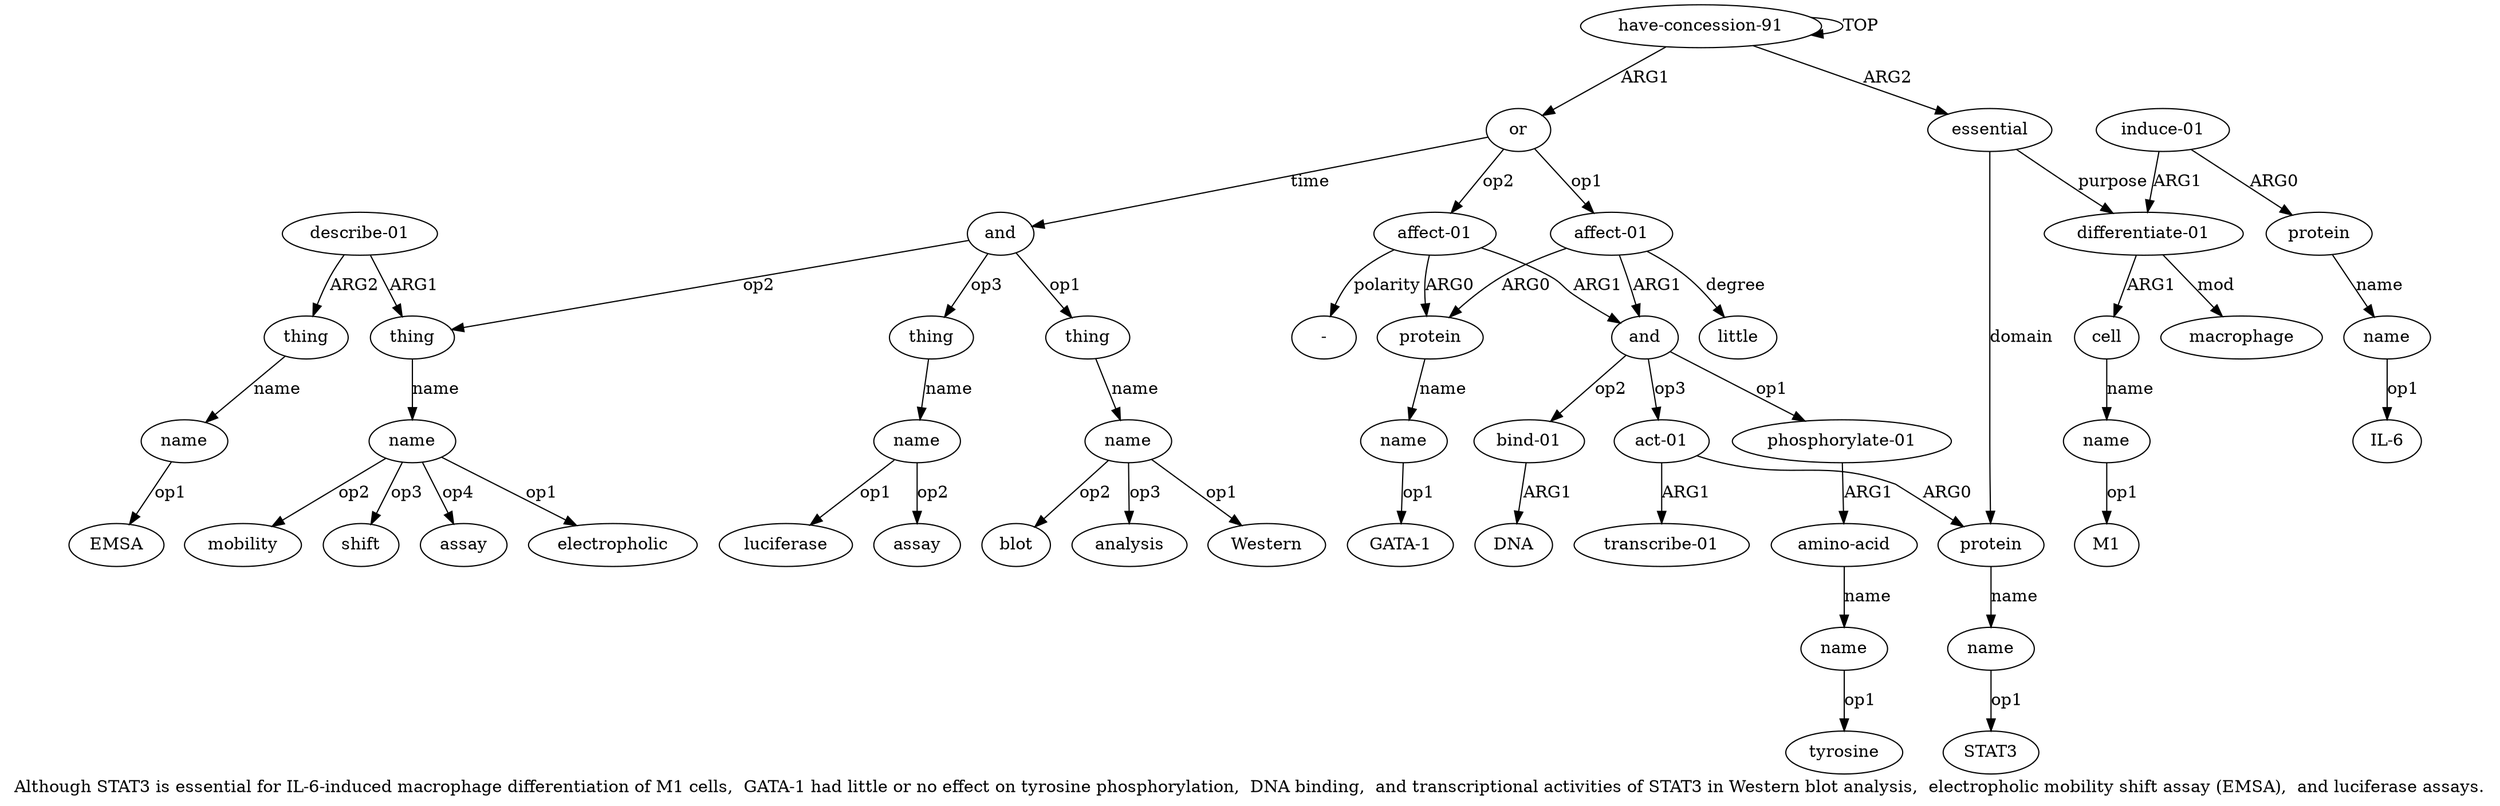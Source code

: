 digraph  {
	graph [label="Although STAT3 is essential for IL-6-induced macrophage differentiation of M1 cells,  GATA-1 had little or no effect on tyrosine \
phosphorylation,  DNA binding,  and transcriptional activities of STAT3 in Western blot analysis,  electropholic mobility shift \
assay (EMSA),  and luciferase assays."];
	node [label="\N"];
	a20	 [color=black,
		gold_ind=20,
		gold_label=thing,
		label=thing,
		test_ind=20,
		test_label=thing];
	a21	 [color=black,
		gold_ind=21,
		gold_label=name,
		label=name,
		test_ind=21,
		test_label=name];
	a20 -> a21 [key=0,
	color=black,
	gold_label=name,
	label=name,
	test_label=name];
"a21 mobility" [color=black,
	gold_ind=-1,
	gold_label=mobility,
	label=mobility,
	test_ind=-1,
	test_label=mobility];
a21 -> "a21 mobility" [key=0,
color=black,
gold_label=op2,
label=op2,
test_label=op2];
"a21 shift" [color=black,
gold_ind=-1,
gold_label=shift,
label=shift,
test_ind=-1,
test_label=shift];
a21 -> "a21 shift" [key=0,
color=black,
gold_label=op3,
label=op3,
test_label=op3];
"a21 assay" [color=black,
gold_ind=-1,
gold_label=assay,
label=assay,
test_ind=-1,
test_label=assay];
a21 -> "a21 assay" [key=0,
color=black,
gold_label=op4,
label=op4,
test_label=op4];
"a21 electropholic" [color=black,
gold_ind=-1,
gold_label=electropholic,
label=electropholic,
test_ind=-1,
test_label=electropholic];
a21 -> "a21 electropholic" [key=0,
color=black,
gold_label=op1,
label=op1,
test_label=op1];
a22 [color=black,
gold_ind=22,
gold_label="describe-01",
label="describe-01",
test_ind=22,
test_label="describe-01"];
a22 -> a20 [key=0,
color=black,
gold_label=ARG1,
label=ARG1,
test_label=ARG1];
a23 [color=black,
gold_ind=23,
gold_label=thing,
label=thing,
test_ind=23,
test_label=thing];
a22 -> a23 [key=0,
color=black,
gold_label=ARG2,
label=ARG2,
test_label=ARG2];
a24 [color=black,
gold_ind=24,
gold_label=name,
label=name,
test_ind=24,
test_label=name];
a23 -> a24 [key=0,
color=black,
gold_label=name,
label=name,
test_label=name];
"a24 EMSA" [color=black,
gold_ind=-1,
gold_label=EMSA,
label=EMSA,
test_ind=-1,
test_label=EMSA];
a24 -> "a24 EMSA" [key=0,
color=black,
gold_label=op1,
label=op1,
test_label=op1];
a25 [color=black,
gold_ind=25,
gold_label=thing,
label=thing,
test_ind=25,
test_label=thing];
a26 [color=black,
gold_ind=26,
gold_label=name,
label=name,
test_ind=26,
test_label=name];
a25 -> a26 [key=0,
color=black,
gold_label=name,
label=name,
test_label=name];
"a26 luciferase" [color=black,
gold_ind=-1,
gold_label=luciferase,
label=luciferase,
test_ind=-1,
test_label=luciferase];
a26 -> "a26 luciferase" [key=0,
color=black,
gold_label=op1,
label=op1,
test_label=op1];
"a26 assay" [color=black,
gold_ind=-1,
gold_label=assay,
label=assay,
test_ind=-1,
test_label=assay];
a26 -> "a26 assay" [key=0,
color=black,
gold_label=op2,
label=op2,
test_label=op2];
a27 [color=black,
gold_ind=27,
gold_label=essential,
label=essential,
test_ind=27,
test_label=essential];
a28 [color=black,
gold_ind=28,
gold_label="differentiate-01",
label="differentiate-01",
test_ind=28,
test_label="differentiate-01"];
a27 -> a28 [key=0,
color=black,
gold_label=purpose,
label=purpose,
test_label=purpose];
a12 [color=black,
gold_ind=12,
gold_label=protein,
label=protein,
test_ind=12,
test_label=protein];
a27 -> a12 [key=0,
color=black,
gold_label=domain,
label=domain,
test_label=domain];
a29 [color=black,
gold_ind=29,
gold_label=cell,
label=cell,
test_ind=29,
test_label=cell];
a28 -> a29 [key=0,
color=black,
gold_label=ARG1,
label=ARG1,
test_label=ARG1];
a34 [color=black,
gold_ind=34,
gold_label=macrophage,
label=macrophage,
test_ind=34,
test_label=macrophage];
a28 -> a34 [key=0,
color=black,
gold_label=mod,
label=mod,
test_label=mod];
a30 [color=black,
gold_ind=30,
gold_label=name,
label=name,
test_ind=30,
test_label=name];
a29 -> a30 [key=0,
color=black,
gold_label=name,
label=name,
test_label=name];
"a33 IL-6" [color=black,
gold_ind=-1,
gold_label="IL-6",
label="IL-6",
test_ind=-1,
test_label="IL-6"];
a31 [color=black,
gold_ind=31,
gold_label="induce-01",
label="induce-01",
test_ind=31,
test_label="induce-01"];
a31 -> a28 [key=0,
color=black,
gold_label=ARG1,
label=ARG1,
test_label=ARG1];
a32 [color=black,
gold_ind=32,
gold_label=protein,
label=protein,
test_ind=32,
test_label=protein];
a31 -> a32 [key=0,
color=black,
gold_label=ARG0,
label=ARG0,
test_label=ARG0];
"a30 M1" [color=black,
gold_ind=-1,
gold_label=M1,
label=M1,
test_ind=-1,
test_label=M1];
a30 -> "a30 M1" [key=0,
color=black,
gold_label=op1,
label=op1,
test_label=op1];
"a13 STAT3" [color=black,
gold_ind=-1,
gold_label=STAT3,
label=STAT3,
test_ind=-1,
test_label=STAT3];
a33 [color=black,
gold_ind=33,
gold_label=name,
label=name,
test_ind=33,
test_label=name];
a33 -> "a33 IL-6" [key=0,
color=black,
gold_label=op1,
label=op1,
test_label=op1];
"a19 blot" [color=black,
gold_ind=-1,
gold_label=blot,
label=blot,
test_ind=-1,
test_label=blot];
"a19 analysis" [color=black,
gold_ind=-1,
gold_label=analysis,
label=analysis,
test_ind=-1,
test_label=analysis];
"a16 -" [color=black,
gold_ind=-1,
gold_label="-",
label="-",
test_ind=-1,
test_label="-"];
"a4 GATA-1" [color=black,
gold_ind=-1,
gold_label="GATA-1",
label="GATA-1",
test_ind=-1,
test_label="GATA-1"];
"a8 tyrosine" [color=black,
gold_ind=-1,
gold_label=tyrosine,
label=tyrosine,
test_ind=-1,
test_label=tyrosine];
a32 -> a33 [key=0,
color=black,
gold_label=name,
label=name,
test_label=name];
a15 [color=black,
gold_ind=15,
gold_label=little,
label=little,
test_ind=15,
test_label=little];
a14 [color=black,
gold_ind=14,
gold_label="transcribe-01",
label="transcribe-01",
test_ind=14,
test_label="transcribe-01"];
a17 [color=black,
gold_ind=17,
gold_label=and,
label=and,
test_ind=17,
test_label=and];
a17 -> a20 [key=0,
color=black,
gold_label=op2,
label=op2,
test_label=op2];
a17 -> a25 [key=0,
color=black,
gold_label=op3,
label=op3,
test_label=op3];
a18 [color=black,
gold_ind=18,
gold_label=thing,
label=thing,
test_ind=18,
test_label=thing];
a17 -> a18 [key=0,
color=black,
gold_label=op1,
label=op1,
test_label=op1];
a16 [color=black,
gold_ind=16,
gold_label="affect-01",
label="affect-01",
test_ind=16,
test_label="affect-01"];
a16 -> "a16 -" [key=0,
color=black,
gold_label=polarity,
label=polarity,
test_label=polarity];
a3 [color=black,
gold_ind=3,
gold_label=protein,
label=protein,
test_ind=3,
test_label=protein];
a16 -> a3 [key=0,
color=black,
gold_label=ARG0,
label=ARG0,
test_label=ARG0];
a5 [color=black,
gold_ind=5,
gold_label=and,
label=and,
test_ind=5,
test_label=and];
a16 -> a5 [key=0,
color=black,
gold_label=ARG1,
label=ARG1,
test_label=ARG1];
a11 [color=black,
gold_ind=11,
gold_label="act-01",
label="act-01",
test_ind=11,
test_label="act-01"];
a11 -> a14 [key=0,
color=black,
gold_label=ARG1,
label=ARG1,
test_label=ARG1];
a11 -> a12 [key=0,
color=black,
gold_label=ARG0,
label=ARG0,
test_label=ARG0];
a10 [color=black,
gold_ind=10,
gold_label=DNA,
label=DNA,
test_ind=10,
test_label=DNA];
a13 [color=black,
gold_ind=13,
gold_label=name,
label=name,
test_ind=13,
test_label=name];
a13 -> "a13 STAT3" [key=0,
color=black,
gold_label=op1,
label=op1,
test_label=op1];
a12 -> a13 [key=0,
color=black,
gold_label=name,
label=name,
test_label=name];
a19 [color=black,
gold_ind=19,
gold_label=name,
label=name,
test_ind=19,
test_label=name];
a19 -> "a19 blot" [key=0,
color=black,
gold_label=op2,
label=op2,
test_label=op2];
a19 -> "a19 analysis" [key=0,
color=black,
gold_label=op3,
label=op3,
test_label=op3];
"a19 Western" [color=black,
gold_ind=-1,
gold_label=Western,
label=Western,
test_ind=-1,
test_label=Western];
a19 -> "a19 Western" [key=0,
color=black,
gold_label=op1,
label=op1,
test_label=op1];
a18 -> a19 [key=0,
color=black,
gold_label=name,
label=name,
test_label=name];
a1 [color=black,
gold_ind=1,
gold_label=or,
label=or,
test_ind=1,
test_label=or];
a1 -> a17 [key=0,
color=black,
gold_label=time,
label=time,
test_label=time];
a1 -> a16 [key=0,
color=black,
gold_label=op2,
label=op2,
test_label=op2];
a2 [color=black,
gold_ind=2,
gold_label="affect-01",
label="affect-01",
test_ind=2,
test_label="affect-01"];
a1 -> a2 [key=0,
color=black,
gold_label=op1,
label=op1,
test_label=op1];
a0 [color=black,
gold_ind=0,
gold_label="have-concession-91",
label="have-concession-91",
test_ind=0,
test_label="have-concession-91"];
a0 -> a27 [key=0,
color=black,
gold_label=ARG2,
label=ARG2,
test_label=ARG2];
a0 -> a1 [key=0,
color=black,
gold_label=ARG1,
label=ARG1,
test_label=ARG1];
a0 -> a0 [key=0,
color=black,
gold_label=TOP,
label=TOP,
test_label=TOP];
a4 [color=black,
gold_ind=4,
gold_label=name,
label=name,
test_ind=4,
test_label=name];
a3 -> a4 [key=0,
color=black,
gold_label=name,
label=name,
test_label=name];
a2 -> a15 [key=0,
color=black,
gold_label=degree,
label=degree,
test_label=degree];
a2 -> a3 [key=0,
color=black,
gold_label=ARG0,
label=ARG0,
test_label=ARG0];
a2 -> a5 [key=0,
color=black,
gold_label=ARG1,
label=ARG1,
test_label=ARG1];
a5 -> a11 [key=0,
color=black,
gold_label=op3,
label=op3,
test_label=op3];
a6 [color=black,
gold_ind=6,
gold_label="phosphorylate-01",
label="phosphorylate-01",
test_ind=6,
test_label="phosphorylate-01"];
a5 -> a6 [key=0,
color=black,
gold_label=op1,
label=op1,
test_label=op1];
a9 [color=black,
gold_ind=9,
gold_label="bind-01",
label="bind-01",
test_ind=9,
test_label="bind-01"];
a5 -> a9 [key=0,
color=black,
gold_label=op2,
label=op2,
test_label=op2];
a4 -> "a4 GATA-1" [key=0,
color=black,
gold_label=op1,
label=op1,
test_label=op1];
a7 [color=black,
gold_ind=7,
gold_label="amino-acid",
label="amino-acid",
test_ind=7,
test_label="amino-acid"];
a8 [color=black,
gold_ind=8,
gold_label=name,
label=name,
test_ind=8,
test_label=name];
a7 -> a8 [key=0,
color=black,
gold_label=name,
label=name,
test_label=name];
a6 -> a7 [key=0,
color=black,
gold_label=ARG1,
label=ARG1,
test_label=ARG1];
a9 -> a10 [key=0,
color=black,
gold_label=ARG1,
label=ARG1,
test_label=ARG1];
a8 -> "a8 tyrosine" [key=0,
color=black,
gold_label=op1,
label=op1,
test_label=op1];
}
